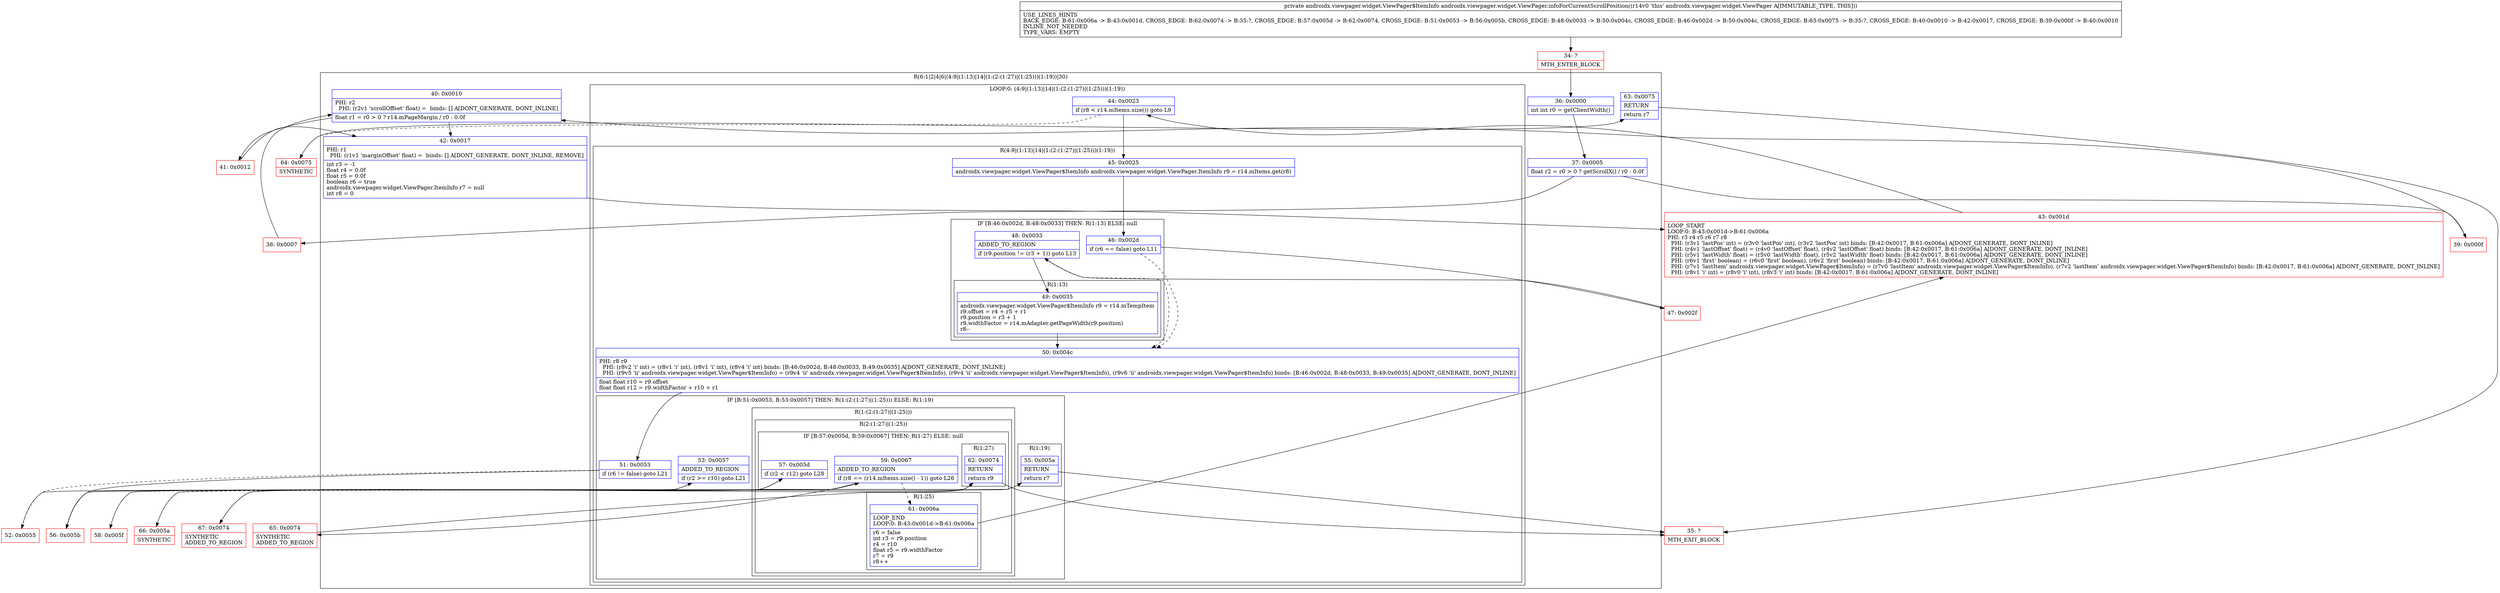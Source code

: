 digraph "CFG forandroidx.viewpager.widget.ViewPager.infoForCurrentScrollPosition()Landroidx\/viewpager\/widget\/ViewPager$ItemInfo;" {
subgraph cluster_Region_363636831 {
label = "R(6:1|2|4|6|(4:9|(1:13)|14|(1:(2:(1:27)|(1:25)))(1:19))|30)";
node [shape=record,color=blue];
Node_36 [shape=record,label="{36\:\ 0x0000|int int r0 = getClientWidth()\l}"];
Node_37 [shape=record,label="{37\:\ 0x0005|float r2 = r0 \> 0 ? getScrollX() \/ r0 : 0.0f\l}"];
Node_40 [shape=record,label="{40\:\ 0x0010|PHI: r2 \l  PHI: (r2v1 'scrollOffset' float) =  binds: [] A[DONT_GENERATE, DONT_INLINE]\l|float r1 = r0 \> 0 ? r14.mPageMargin \/ r0 : 0.0f\l}"];
Node_42 [shape=record,label="{42\:\ 0x0017|PHI: r1 \l  PHI: (r1v1 'marginOffset' float) =  binds: [] A[DONT_GENERATE, DONT_INLINE, REMOVE]\l|int r3 = \-1\lfloat r4 = 0.0f\lfloat r5 = 0.0f\lboolean r6 = true\landroidx.viewpager.widget.ViewPager.ItemInfo r7 = null\lint r8 = 0\l}"];
subgraph cluster_LoopRegion_1310603346 {
label = "LOOP:0: (4:9|(1:13)|14|(1:(2:(1:27)|(1:25)))(1:19))";
node [shape=record,color=blue];
Node_44 [shape=record,label="{44\:\ 0x0023|if (r8 \< r14.mItems.size()) goto L9\l}"];
subgraph cluster_Region_1996178893 {
label = "R(4:9|(1:13)|14|(1:(2:(1:27)|(1:25)))(1:19))";
node [shape=record,color=blue];
Node_45 [shape=record,label="{45\:\ 0x0025|androidx.viewpager.widget.ViewPager$ItemInfo androidx.viewpager.widget.ViewPager.ItemInfo r9 = r14.mItems.get(r8)\l}"];
subgraph cluster_IfRegion_1274278661 {
label = "IF [B:46:0x002d, B:48:0x0033] THEN: R(1:13) ELSE: null";
node [shape=record,color=blue];
Node_46 [shape=record,label="{46\:\ 0x002d|if (r6 == false) goto L11\l}"];
Node_48 [shape=record,label="{48\:\ 0x0033|ADDED_TO_REGION\l|if (r9.position != (r3 + 1)) goto L13\l}"];
subgraph cluster_Region_107346702 {
label = "R(1:13)";
node [shape=record,color=blue];
Node_49 [shape=record,label="{49\:\ 0x0035|androidx.viewpager.widget.ViewPager$ItemInfo r9 = r14.mTempItem\lr9.offset = r4 + r5 + r1\lr9.position = r3 + 1\lr9.widthFactor = r14.mAdapter.getPageWidth(r9.position)\lr8\-\-\l}"];
}
}
Node_50 [shape=record,label="{50\:\ 0x004c|PHI: r8 r9 \l  PHI: (r8v2 'i' int) = (r8v1 'i' int), (r8v1 'i' int), (r8v4 'i' int) binds: [B:46:0x002d, B:48:0x0033, B:49:0x0035] A[DONT_GENERATE, DONT_INLINE]\l  PHI: (r9v5 'ii' androidx.viewpager.widget.ViewPager$ItemInfo) = (r9v4 'ii' androidx.viewpager.widget.ViewPager$ItemInfo), (r9v4 'ii' androidx.viewpager.widget.ViewPager$ItemInfo), (r9v6 'ii' androidx.viewpager.widget.ViewPager$ItemInfo) binds: [B:46:0x002d, B:48:0x0033, B:49:0x0035] A[DONT_GENERATE, DONT_INLINE]\l|float float r10 = r9.offset\lfloat float r12 = r9.widthFactor + r10 + r1\l}"];
subgraph cluster_IfRegion_1071171436 {
label = "IF [B:51:0x0053, B:53:0x0057] THEN: R(1:(2:(1:27)|(1:25))) ELSE: R(1:19)";
node [shape=record,color=blue];
Node_51 [shape=record,label="{51\:\ 0x0053|if (r6 != false) goto L21\l}"];
Node_53 [shape=record,label="{53\:\ 0x0057|ADDED_TO_REGION\l|if (r2 \>= r10) goto L21\l}"];
subgraph cluster_Region_668512604 {
label = "R(1:(2:(1:27)|(1:25)))";
node [shape=record,color=blue];
subgraph cluster_Region_215448691 {
label = "R(2:(1:27)|(1:25))";
node [shape=record,color=blue];
subgraph cluster_IfRegion_390751131 {
label = "IF [B:57:0x005d, B:59:0x0067] THEN: R(1:27) ELSE: null";
node [shape=record,color=blue];
Node_57 [shape=record,label="{57\:\ 0x005d|if (r2 \< r12) goto L28\l}"];
Node_59 [shape=record,label="{59\:\ 0x0067|ADDED_TO_REGION\l|if (r8 == (r14.mItems.size() \- 1)) goto L26\l}"];
subgraph cluster_Region_1225157007 {
label = "R(1:27)";
node [shape=record,color=blue];
Node_62 [shape=record,label="{62\:\ 0x0074|RETURN\l|return r9\l}"];
}
}
subgraph cluster_Region_266407897 {
label = "R(1:25)";
node [shape=record,color=blue];
Node_61 [shape=record,label="{61\:\ 0x006a|LOOP_END\lLOOP:0: B:43:0x001d\-\>B:61:0x006a\l|r6 = false\lint r3 = r9.position\lr4 = r10\lfloat r5 = r9.widthFactor\lr7 = r9\lr8++\l}"];
}
}
}
subgraph cluster_Region_1650973950 {
label = "R(1:19)";
node [shape=record,color=blue];
Node_55 [shape=record,label="{55\:\ 0x005a|RETURN\l|return r7\l}"];
}
}
}
}
Node_63 [shape=record,label="{63\:\ 0x0075|RETURN\l|return r7\l}"];
}
Node_34 [shape=record,color=red,label="{34\:\ ?|MTH_ENTER_BLOCK\l}"];
Node_38 [shape=record,color=red,label="{38\:\ 0x0007}"];
Node_41 [shape=record,color=red,label="{41\:\ 0x0012}"];
Node_43 [shape=record,color=red,label="{43\:\ 0x001d|LOOP_START\lLOOP:0: B:43:0x001d\-\>B:61:0x006a\lPHI: r3 r4 r5 r6 r7 r8 \l  PHI: (r3v1 'lastPos' int) = (r3v0 'lastPos' int), (r3v2 'lastPos' int) binds: [B:42:0x0017, B:61:0x006a] A[DONT_GENERATE, DONT_INLINE]\l  PHI: (r4v1 'lastOffset' float) = (r4v0 'lastOffset' float), (r4v2 'lastOffset' float) binds: [B:42:0x0017, B:61:0x006a] A[DONT_GENERATE, DONT_INLINE]\l  PHI: (r5v1 'lastWidth' float) = (r5v0 'lastWidth' float), (r5v2 'lastWidth' float) binds: [B:42:0x0017, B:61:0x006a] A[DONT_GENERATE, DONT_INLINE]\l  PHI: (r6v1 'first' boolean) = (r6v0 'first' boolean), (r6v2 'first' boolean) binds: [B:42:0x0017, B:61:0x006a] A[DONT_GENERATE, DONT_INLINE]\l  PHI: (r7v1 'lastItem' androidx.viewpager.widget.ViewPager$ItemInfo) = (r7v0 'lastItem' androidx.viewpager.widget.ViewPager$ItemInfo), (r7v2 'lastItem' androidx.viewpager.widget.ViewPager$ItemInfo) binds: [B:42:0x0017, B:61:0x006a] A[DONT_GENERATE, DONT_INLINE]\l  PHI: (r8v1 'i' int) = (r8v0 'i' int), (r8v3 'i' int) binds: [B:42:0x0017, B:61:0x006a] A[DONT_GENERATE, DONT_INLINE]\l}"];
Node_47 [shape=record,color=red,label="{47\:\ 0x002f}"];
Node_52 [shape=record,color=red,label="{52\:\ 0x0055}"];
Node_66 [shape=record,color=red,label="{66\:\ 0x005a|SYNTHETIC\l}"];
Node_35 [shape=record,color=red,label="{35\:\ ?|MTH_EXIT_BLOCK\l}"];
Node_56 [shape=record,color=red,label="{56\:\ 0x005b}"];
Node_58 [shape=record,color=red,label="{58\:\ 0x005f}"];
Node_65 [shape=record,color=red,label="{65\:\ 0x0074|SYNTHETIC\lADDED_TO_REGION\l}"];
Node_67 [shape=record,color=red,label="{67\:\ 0x0074|SYNTHETIC\lADDED_TO_REGION\l}"];
Node_64 [shape=record,color=red,label="{64\:\ 0x0075|SYNTHETIC\l}"];
Node_39 [shape=record,color=red,label="{39\:\ 0x000f}"];
MethodNode[shape=record,label="{private androidx.viewpager.widget.ViewPager$ItemInfo androidx.viewpager.widget.ViewPager.infoForCurrentScrollPosition((r14v0 'this' androidx.viewpager.widget.ViewPager A[IMMUTABLE_TYPE, THIS]))  | USE_LINES_HINTS\lBACK_EDGE: B:61:0x006a \-\> B:43:0x001d, CROSS_EDGE: B:62:0x0074 \-\> B:35:?, CROSS_EDGE: B:57:0x005d \-\> B:62:0x0074, CROSS_EDGE: B:51:0x0053 \-\> B:56:0x005b, CROSS_EDGE: B:48:0x0033 \-\> B:50:0x004c, CROSS_EDGE: B:46:0x002d \-\> B:50:0x004c, CROSS_EDGE: B:63:0x0075 \-\> B:35:?, CROSS_EDGE: B:40:0x0010 \-\> B:42:0x0017, CROSS_EDGE: B:39:0x000f \-\> B:40:0x0010\lINLINE_NOT_NEEDED\lTYPE_VARS: EMPTY\l}"];
MethodNode -> Node_34;Node_36 -> Node_37;
Node_37 -> Node_38;
Node_37 -> Node_39;
Node_40 -> Node_41;
Node_40 -> Node_42;
Node_42 -> Node_43;
Node_44 -> Node_45;
Node_44 -> Node_64[style=dashed];
Node_45 -> Node_46;
Node_46 -> Node_47;
Node_46 -> Node_50[style=dashed];
Node_48 -> Node_49;
Node_48 -> Node_50[style=dashed];
Node_49 -> Node_50;
Node_50 -> Node_51;
Node_51 -> Node_52[style=dashed];
Node_51 -> Node_56;
Node_53 -> Node_56;
Node_53 -> Node_66[style=dashed];
Node_57 -> Node_58[style=dashed];
Node_57 -> Node_67;
Node_59 -> Node_61[style=dashed];
Node_59 -> Node_65;
Node_62 -> Node_35;
Node_61 -> Node_43;
Node_55 -> Node_35;
Node_63 -> Node_35;
Node_34 -> Node_36;
Node_38 -> Node_40;
Node_41 -> Node_42;
Node_43 -> Node_44;
Node_47 -> Node_48;
Node_52 -> Node_53;
Node_66 -> Node_55;
Node_56 -> Node_57;
Node_58 -> Node_59;
Node_65 -> Node_62;
Node_67 -> Node_62;
Node_64 -> Node_63;
Node_39 -> Node_40;
}

